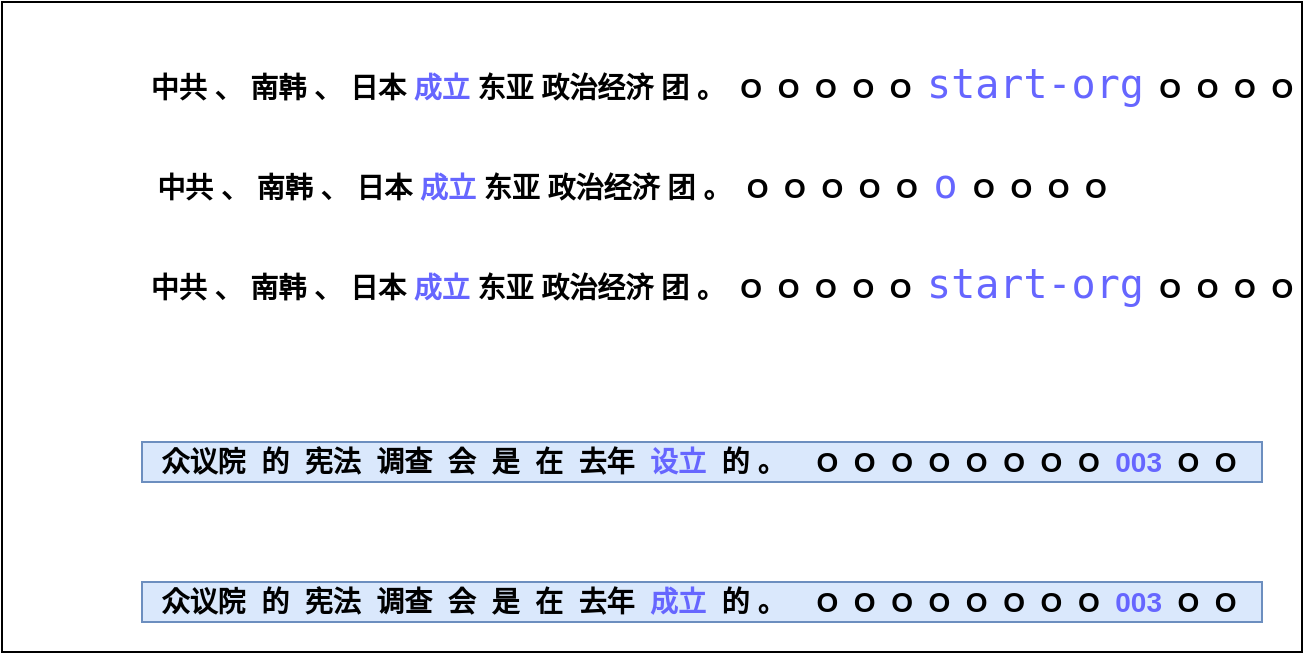 <mxfile version="14.7.3" type="github">
  <diagram id="zqB8ugKSaW6R0mHBLBsb" name="Page-1">
    <mxGraphModel dx="782" dy="650" grid="1" gridSize="10" guides="1" tooltips="1" connect="1" arrows="1" fold="1" page="1" pageScale="1" pageWidth="827" pageHeight="1169" math="0" shadow="0">
      <root>
        <mxCell id="0" />
        <mxCell id="1" parent="0" />
        <mxCell id="JiUhdFRQ0LwXVX9OSHXh-1" value="" style="rounded=0;whiteSpace=wrap;html=1;" vertex="1" parent="1">
          <mxGeometry y="170" width="650" height="325" as="geometry" />
        </mxCell>
        <mxCell id="JiUhdFRQ0LwXVX9OSHXh-2" value="&lt;span style=&quot;font-size: 14px&quot;&gt;&lt;b&gt;中共 、 南韩 、 日本 &lt;font color=&quot;#6666ff&quot;&gt;成立&lt;/font&gt; 东亚 政治经济 团 。&lt;span&gt;	&lt;/span&gt;&amp;nbsp;O&amp;nbsp; O&amp;nbsp; O&amp;nbsp; O&amp;nbsp; O&amp;nbsp;&amp;nbsp;&lt;/b&gt;&lt;/span&gt;&lt;span style=&quot;background-color: rgb(255 , 255 , 255) ; font-family: &amp;#34;consolas&amp;#34; , monospace ; font-size: 15pt&quot;&gt;&lt;font color=&quot;#6666ff&quot;&gt;start-org&lt;/font&gt;&lt;/span&gt;&lt;b style=&quot;font-size: 14px&quot;&gt;&amp;nbsp; O&amp;nbsp; O&amp;nbsp; O&amp;nbsp; O&lt;/b&gt;" style="text;html=1;align=center;verticalAlign=middle;whiteSpace=wrap;rounded=0;" vertex="1" parent="1">
          <mxGeometry x="70" y="200" width="580" height="20" as="geometry" />
        </mxCell>
        <mxCell id="JiUhdFRQ0LwXVX9OSHXh-9" value="&lt;b style=&quot;font-size: 14px&quot;&gt;中共 、 南韩 、 日本 &lt;font color=&quot;#6666ff&quot;&gt;成立&lt;/font&gt;&amp;nbsp;东亚 政治经济 团 。&lt;span&gt;	&lt;/span&gt;&amp;nbsp;O&amp;nbsp; O&amp;nbsp; O&amp;nbsp; O&amp;nbsp; O&amp;nbsp; &lt;/b&gt;&lt;font face=&quot;consolas, monospace&quot; color=&quot;#6666ff&quot;&gt;&lt;span style=&quot;font-size: 20px ; background-color: rgb(255 , 255 , 255)&quot;&gt;o&lt;/span&gt;&lt;/font&gt;&lt;b style=&quot;font-size: 14px&quot;&gt;&amp;nbsp; O&amp;nbsp; O&amp;nbsp; O&amp;nbsp; O&lt;/b&gt;" style="text;html=1;align=center;verticalAlign=middle;whiteSpace=wrap;rounded=0;" vertex="1" parent="1">
          <mxGeometry x="70" y="250" width="490" height="20" as="geometry" />
        </mxCell>
        <mxCell id="JiUhdFRQ0LwXVX9OSHXh-13" value="&lt;span style=&quot;font-size: 14px&quot;&gt;&lt;b&gt;中共 、 南韩 、 日本 &lt;font color=&quot;#6666ff&quot;&gt;成立&lt;/font&gt; 东亚 政治经济 团 。&lt;span&gt;	&lt;/span&gt;&amp;nbsp;O&amp;nbsp; O&amp;nbsp; O&amp;nbsp; O&amp;nbsp; O&amp;nbsp;&amp;nbsp;&lt;/b&gt;&lt;/span&gt;&lt;span style=&quot;background-color: rgb(255 , 255 , 255) ; font-family: &amp;#34;consolas&amp;#34; , monospace ; font-size: 15pt&quot;&gt;&lt;font color=&quot;#6666ff&quot;&gt;start-org&lt;/font&gt;&lt;/span&gt;&lt;b style=&quot;font-size: 14px&quot;&gt;&amp;nbsp; O&amp;nbsp; O&amp;nbsp; O&amp;nbsp; O&lt;/b&gt;" style="text;html=1;align=center;verticalAlign=middle;whiteSpace=wrap;rounded=0;" vertex="1" parent="1">
          <mxGeometry x="70" y="300" width="580" height="20" as="geometry" />
        </mxCell>
        <mxCell id="JiUhdFRQ0LwXVX9OSHXh-15" value="&lt;b style=&quot;font-size: 14px&quot;&gt;众议院&amp;nbsp; 的&amp;nbsp; 宪法&amp;nbsp; 调查&amp;nbsp; 会&amp;nbsp; 是&amp;nbsp; 在&amp;nbsp; 去年&amp;nbsp; &lt;font color=&quot;#6666ff&quot;&gt;成立&amp;nbsp;&lt;/font&gt; 的 。&amp;nbsp;&amp;nbsp;&amp;nbsp; O&amp;nbsp; O&amp;nbsp; O&amp;nbsp; O&amp;nbsp; O&amp;nbsp; O&amp;nbsp; O&amp;nbsp; O&amp;nbsp;&amp;nbsp;&lt;font color=&quot;#6666ff&quot;&gt;003&amp;nbsp;&lt;/font&gt; O&amp;nbsp; O&amp;nbsp;&lt;/b&gt;" style="text;html=1;align=center;verticalAlign=middle;resizable=0;points=[];autosize=1;strokeColor=#6c8ebf;fillColor=#dae8fc;" vertex="1" parent="1">
          <mxGeometry x="70" y="460" width="560" height="20" as="geometry" />
        </mxCell>
        <mxCell id="JiUhdFRQ0LwXVX9OSHXh-16" value="&lt;b style=&quot;font-size: 14px&quot;&gt;众议院&amp;nbsp; 的&amp;nbsp; 宪法&amp;nbsp; 调查&amp;nbsp; 会&amp;nbsp; 是&amp;nbsp; 在&amp;nbsp; 去年&amp;nbsp; &lt;font color=&quot;#6666ff&quot;&gt;设立&amp;nbsp;&lt;/font&gt; 的 。&amp;nbsp;&amp;nbsp;&amp;nbsp; O&amp;nbsp; O&amp;nbsp; O&amp;nbsp; O&amp;nbsp; O&amp;nbsp; O&amp;nbsp; O&amp;nbsp; O&amp;nbsp;&amp;nbsp;&lt;font color=&quot;#6666ff&quot;&gt;003&amp;nbsp;&lt;/font&gt; O&amp;nbsp; O&amp;nbsp;&lt;/b&gt;" style="text;html=1;align=center;verticalAlign=middle;resizable=0;points=[];autosize=1;strokeColor=#6c8ebf;fillColor=#dae8fc;" vertex="1" parent="1">
          <mxGeometry x="70" y="390" width="560" height="20" as="geometry" />
        </mxCell>
      </root>
    </mxGraphModel>
  </diagram>
</mxfile>
